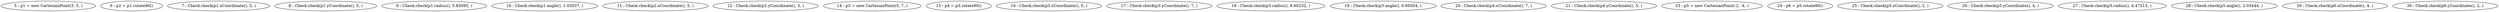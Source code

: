 digraph G {
"5 : p1 = new CartesianPoint(3, 5, )"
"6 : p2 = p1.rotate90()"
"7 : Check.check(p1.xCoordinate(), 3, )"
"8 : Check.check(p1.yCoordinate(), 5, )"
"9 : Check.check(p1.radius(), 5.83095, )"
"10 : Check.check(p1.angle(), 1.03037, )"
"11 : Check.check(p2.xCoordinate(), 5, )"
"12 : Check.check(p2.yCoordinate(), 3, )"
"14 : p3 = new CartesianPoint(5, 7, )"
"15 : p4 = p3.rotate90()"
"16 : Check.check(p3.xCoordinate(), 5, )"
"17 : Check.check(p3.yCoordinate(), 7, )"
"18 : Check.check(p3.radius(), 8.60232, )"
"19 : Check.check(p3.angle(), 0.95054, )"
"20 : Check.check(p4.xCoordinate(), 7, )"
"21 : Check.check(p4.yCoordinate(), 5, )"
"23 : p5 = new CartesianPoint(-2, -4, )"
"24 : p6 = p5.rotate90()"
"25 : Check.check(p5.xCoordinate(), 2, )"
"26 : Check.check(p5.yCoordinate(), 4, )"
"27 : Check.check(p5.radius(), 4.47213, )"
"28 : Check.check(p5.angle(), 2.03444, )"
"29 : Check.check(p6.xCoordinate(), 4, )"
"30 : Check.check(p6.yCoordinate(), 2, )"
}